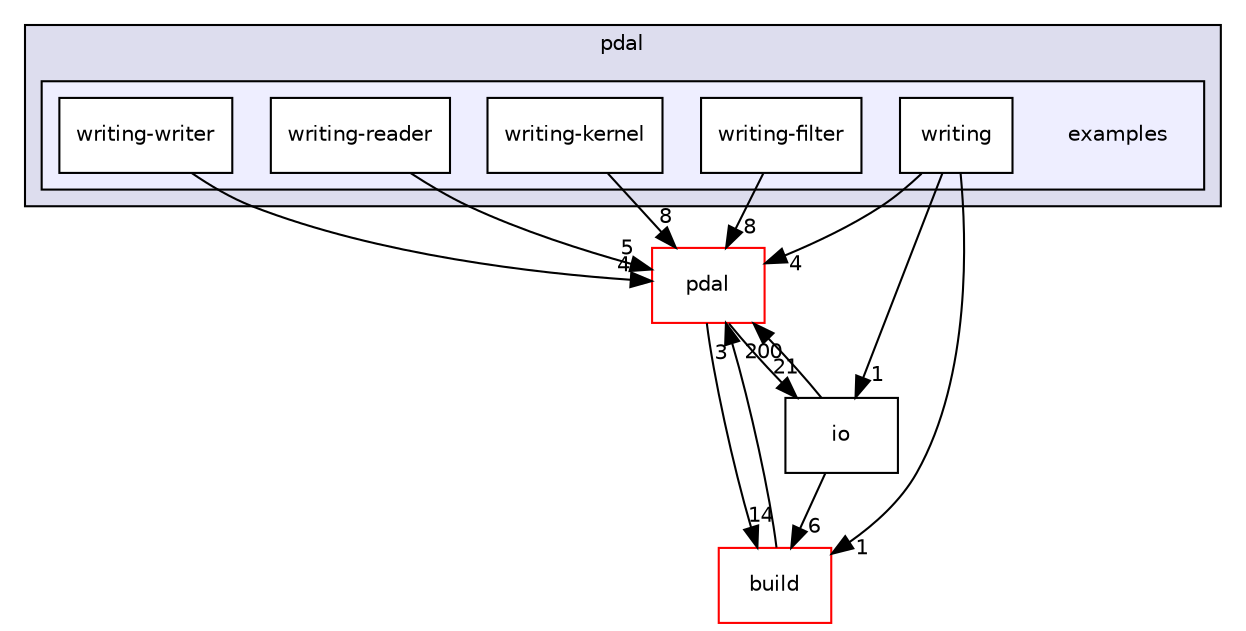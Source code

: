 digraph "pdal/examples" {
  compound=true
  node [ fontsize="10", fontname="Helvetica"];
  edge [ labelfontsize="10", labelfontname="Helvetica"];
  subgraph clusterdir_a542be5b8e919f24a4504a2b5a97aa0f {
    graph [ bgcolor="#ddddee", pencolor="black", label="pdal" fontname="Helvetica", fontsize="10", URL="dir_a542be5b8e919f24a4504a2b5a97aa0f.html"]
  subgraph clusterdir_0ec5a5f8bb95ee937593e134d46882c3 {
    graph [ bgcolor="#eeeeff", pencolor="black", label="" URL="dir_0ec5a5f8bb95ee937593e134d46882c3.html"];
    dir_0ec5a5f8bb95ee937593e134d46882c3 [shape=plaintext label="examples"];
    dir_160d1a5e206ac16dc191844692c134df [shape=box label="writing" color="black" fillcolor="white" style="filled" URL="dir_160d1a5e206ac16dc191844692c134df.html"];
    dir_50b9c736c18635f07e6831910ca1375e [shape=box label="writing-filter" color="black" fillcolor="white" style="filled" URL="dir_50b9c736c18635f07e6831910ca1375e.html"];
    dir_afe61dee87cbe2137b77132f5738cb16 [shape=box label="writing-kernel" color="black" fillcolor="white" style="filled" URL="dir_afe61dee87cbe2137b77132f5738cb16.html"];
    dir_92cce36ec08e882187476c6ca998520e [shape=box label="writing-reader" color="black" fillcolor="white" style="filled" URL="dir_92cce36ec08e882187476c6ca998520e.html"];
    dir_c925d4f0afe0add32ebcc89b367fc6fa [shape=box label="writing-writer" color="black" fillcolor="white" style="filled" URL="dir_c925d4f0afe0add32ebcc89b367fc6fa.html"];
  }
  }
  dir_37e2adedb6e706efcbfadb5213756005 [shape=box label="pdal" fillcolor="white" style="filled" color="red" URL="dir_37e2adedb6e706efcbfadb5213756005.html"];
  dir_58d97b97570bab8e4f5aca2d6cc8ee64 [shape=box label="build" fillcolor="white" style="filled" color="red" URL="dir_58d97b97570bab8e4f5aca2d6cc8ee64.html"];
  dir_1d5bbadd870fe047ff237b24e55617ae [shape=box label="io" URL="dir_1d5bbadd870fe047ff237b24e55617ae.html"];
  dir_37e2adedb6e706efcbfadb5213756005->dir_58d97b97570bab8e4f5aca2d6cc8ee64 [headlabel="14", labeldistance=1.5 headhref="dir_000050_000002.html"];
  dir_37e2adedb6e706efcbfadb5213756005->dir_1d5bbadd870fe047ff237b24e55617ae [headlabel="21", labeldistance=1.5 headhref="dir_000050_000044.html"];
  dir_afe61dee87cbe2137b77132f5738cb16->dir_37e2adedb6e706efcbfadb5213756005 [headlabel="8", labeldistance=1.5 headhref="dir_000038_000050.html"];
  dir_58d97b97570bab8e4f5aca2d6cc8ee64->dir_37e2adedb6e706efcbfadb5213756005 [headlabel="3", labeldistance=1.5 headhref="dir_000002_000050.html"];
  dir_160d1a5e206ac16dc191844692c134df->dir_37e2adedb6e706efcbfadb5213756005 [headlabel="4", labeldistance=1.5 headhref="dir_000041_000050.html"];
  dir_160d1a5e206ac16dc191844692c134df->dir_58d97b97570bab8e4f5aca2d6cc8ee64 [headlabel="1", labeldistance=1.5 headhref="dir_000041_000002.html"];
  dir_160d1a5e206ac16dc191844692c134df->dir_1d5bbadd870fe047ff237b24e55617ae [headlabel="1", labeldistance=1.5 headhref="dir_000041_000044.html"];
  dir_c925d4f0afe0add32ebcc89b367fc6fa->dir_37e2adedb6e706efcbfadb5213756005 [headlabel="4", labeldistance=1.5 headhref="dir_000040_000050.html"];
  dir_1d5bbadd870fe047ff237b24e55617ae->dir_37e2adedb6e706efcbfadb5213756005 [headlabel="200", labeldistance=1.5 headhref="dir_000044_000050.html"];
  dir_1d5bbadd870fe047ff237b24e55617ae->dir_58d97b97570bab8e4f5aca2d6cc8ee64 [headlabel="6", labeldistance=1.5 headhref="dir_000044_000002.html"];
  dir_50b9c736c18635f07e6831910ca1375e->dir_37e2adedb6e706efcbfadb5213756005 [headlabel="8", labeldistance=1.5 headhref="dir_000037_000050.html"];
  dir_92cce36ec08e882187476c6ca998520e->dir_37e2adedb6e706efcbfadb5213756005 [headlabel="5", labeldistance=1.5 headhref="dir_000039_000050.html"];
}
